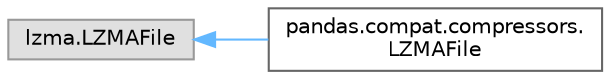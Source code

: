 digraph "Graphical Class Hierarchy"
{
 // LATEX_PDF_SIZE
  bgcolor="transparent";
  edge [fontname=Helvetica,fontsize=10,labelfontname=Helvetica,labelfontsize=10];
  node [fontname=Helvetica,fontsize=10,shape=box,height=0.2,width=0.4];
  rankdir="LR";
  Node0 [id="Node000000",label="lzma.LZMAFile",height=0.2,width=0.4,color="grey60", fillcolor="#E0E0E0", style="filled",tooltip=" "];
  Node0 -> Node1 [id="edge3551_Node000000_Node000001",dir="back",color="steelblue1",style="solid",tooltip=" "];
  Node1 [id="Node000001",label="pandas.compat.compressors.\lLZMAFile",height=0.2,width=0.4,color="grey40", fillcolor="white", style="filled",URL="$d7/d93/classpandas_1_1compat_1_1compressors_1_1LZMAFile.html",tooltip=" "];
}
